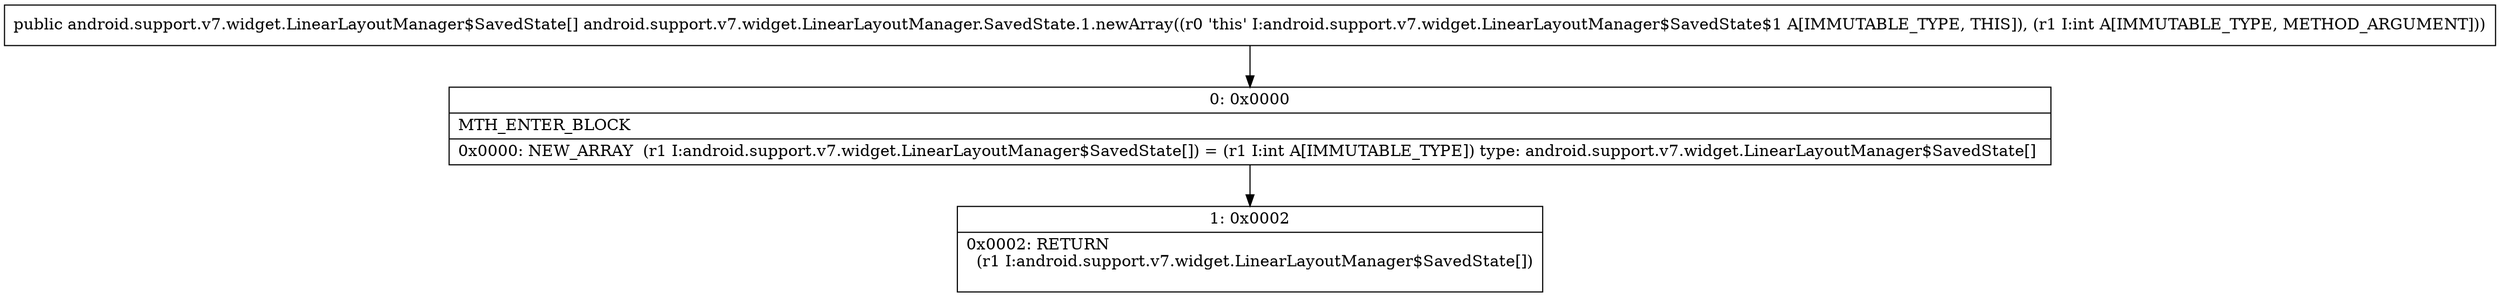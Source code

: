 digraph "CFG forandroid.support.v7.widget.LinearLayoutManager.SavedState.1.newArray(I)[Landroid\/support\/v7\/widget\/LinearLayoutManager$SavedState;" {
Node_0 [shape=record,label="{0\:\ 0x0000|MTH_ENTER_BLOCK\l|0x0000: NEW_ARRAY  (r1 I:android.support.v7.widget.LinearLayoutManager$SavedState[]) = (r1 I:int A[IMMUTABLE_TYPE]) type: android.support.v7.widget.LinearLayoutManager$SavedState[] \l}"];
Node_1 [shape=record,label="{1\:\ 0x0002|0x0002: RETURN  \l  (r1 I:android.support.v7.widget.LinearLayoutManager$SavedState[])\l \l}"];
MethodNode[shape=record,label="{public android.support.v7.widget.LinearLayoutManager$SavedState[] android.support.v7.widget.LinearLayoutManager.SavedState.1.newArray((r0 'this' I:android.support.v7.widget.LinearLayoutManager$SavedState$1 A[IMMUTABLE_TYPE, THIS]), (r1 I:int A[IMMUTABLE_TYPE, METHOD_ARGUMENT])) }"];
MethodNode -> Node_0;
Node_0 -> Node_1;
}

